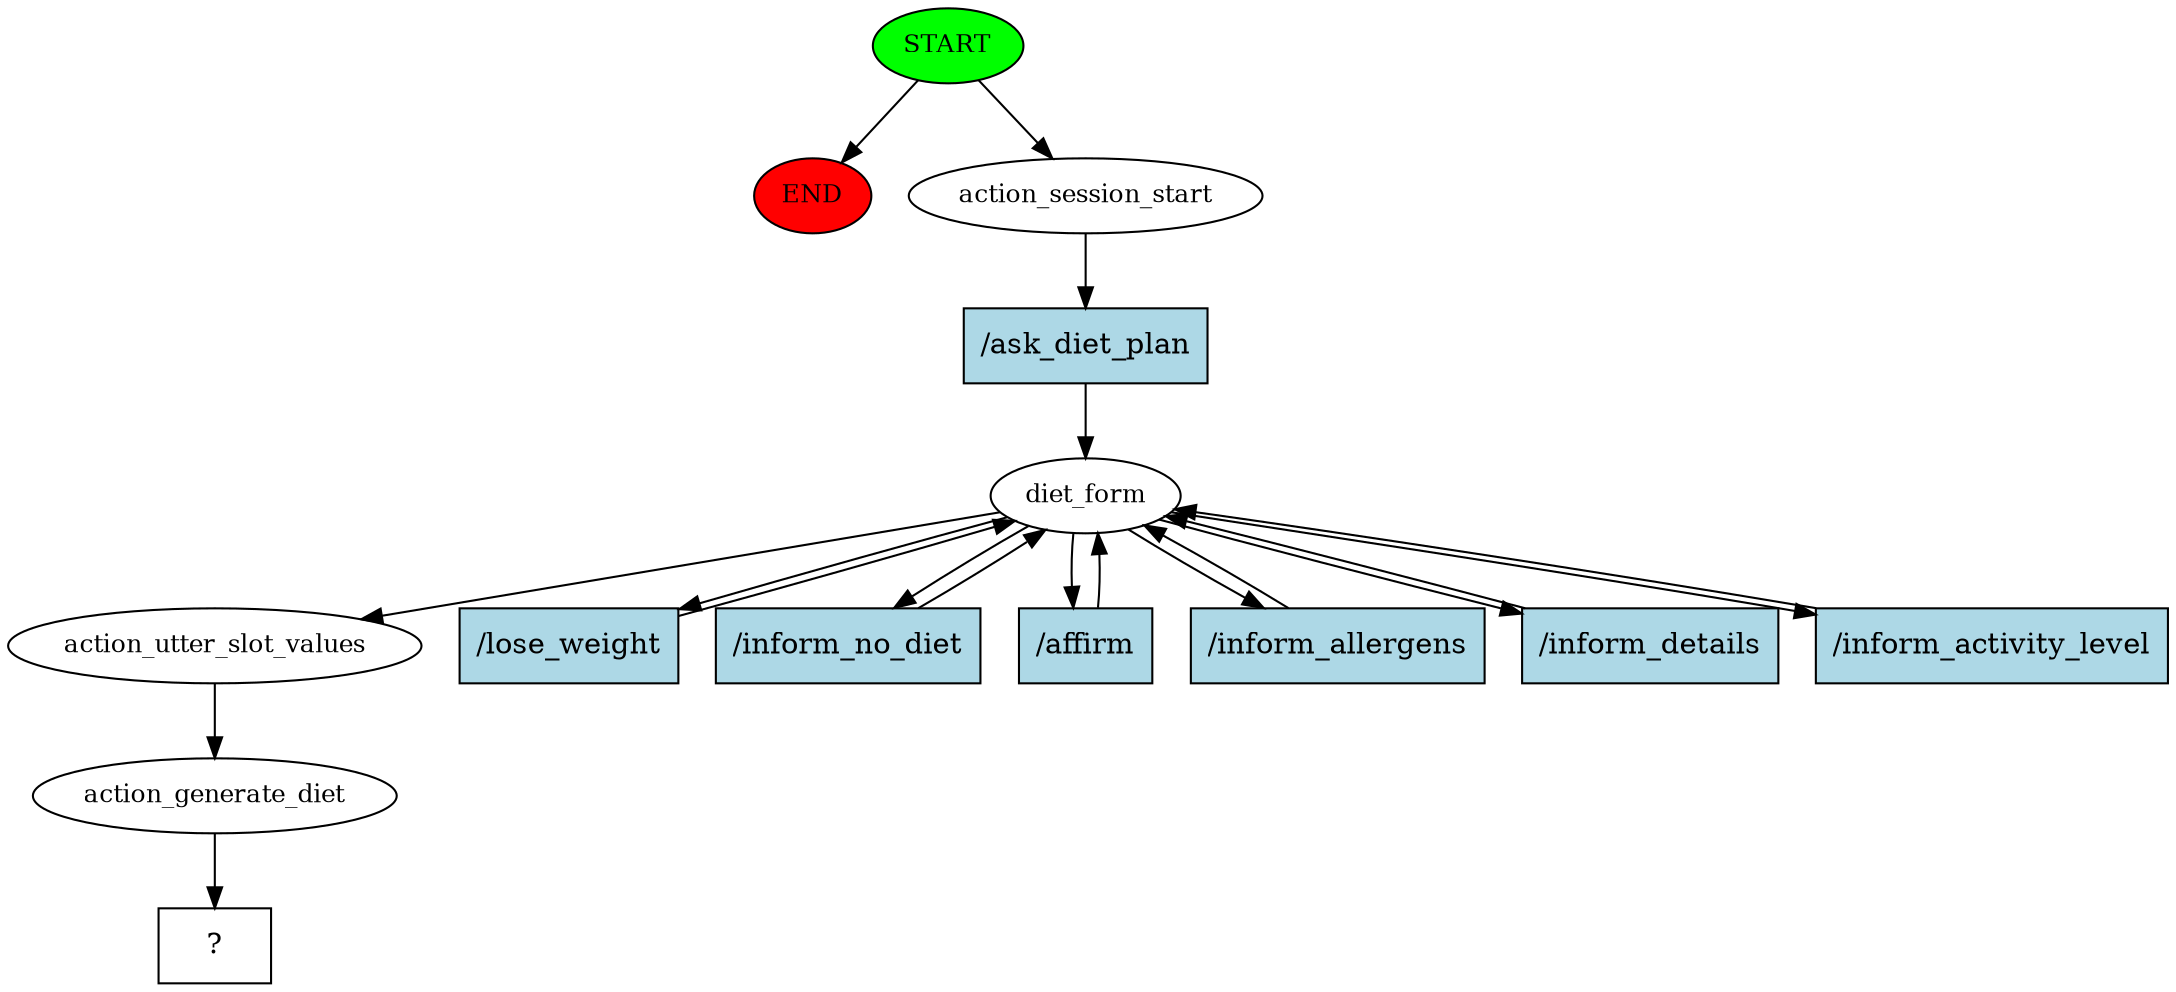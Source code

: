 digraph  {
0 [class="start active", fillcolor=green, fontsize=12, label=START, style=filled];
"-1" [class=end, fillcolor=red, fontsize=12, label=END, style=filled];
1 [class=active, fontsize=12, label=action_session_start];
2 [class=active, fontsize=12, label=diet_form];
9 [class=active, fontsize=12, label=action_utter_slot_values];
10 [class=active, fontsize=12, label=action_generate_diet];
11 [class="intent dashed active", label="  ?  ", shape=rect];
12 [class="intent active", fillcolor=lightblue, label="/ask_diet_plan", shape=rect, style=filled];
13 [class="intent active", fillcolor=lightblue, label="/lose_weight", shape=rect, style=filled];
14 [class="intent active", fillcolor=lightblue, label="/inform_no_diet", shape=rect, style=filled];
15 [class="intent active", fillcolor=lightblue, label="/affirm", shape=rect, style=filled];
16 [class="intent active", fillcolor=lightblue, label="/inform_allergens", shape=rect, style=filled];
17 [class="intent active", fillcolor=lightblue, label="/inform_details", shape=rect, style=filled];
18 [class="intent active", fillcolor=lightblue, label="/inform_activity_level", shape=rect, style=filled];
0 -> "-1"  [class="", key=NONE, label=""];
0 -> 1  [class=active, key=NONE, label=""];
1 -> 12  [class=active, key=0];
2 -> 9  [class=active, key=NONE, label=""];
2 -> 13  [class=active, key=0];
2 -> 14  [class=active, key=0];
2 -> 15  [class=active, key=0];
2 -> 16  [class=active, key=0];
2 -> 17  [class=active, key=0];
2 -> 18  [class=active, key=0];
9 -> 10  [class=active, key=NONE, label=""];
10 -> 11  [class=active, key=NONE, label=""];
12 -> 2  [class=active, key=0];
13 -> 2  [class=active, key=0];
14 -> 2  [class=active, key=0];
15 -> 2  [class=active, key=0];
16 -> 2  [class=active, key=0];
17 -> 2  [class=active, key=0];
18 -> 2  [class=active, key=0];
}
